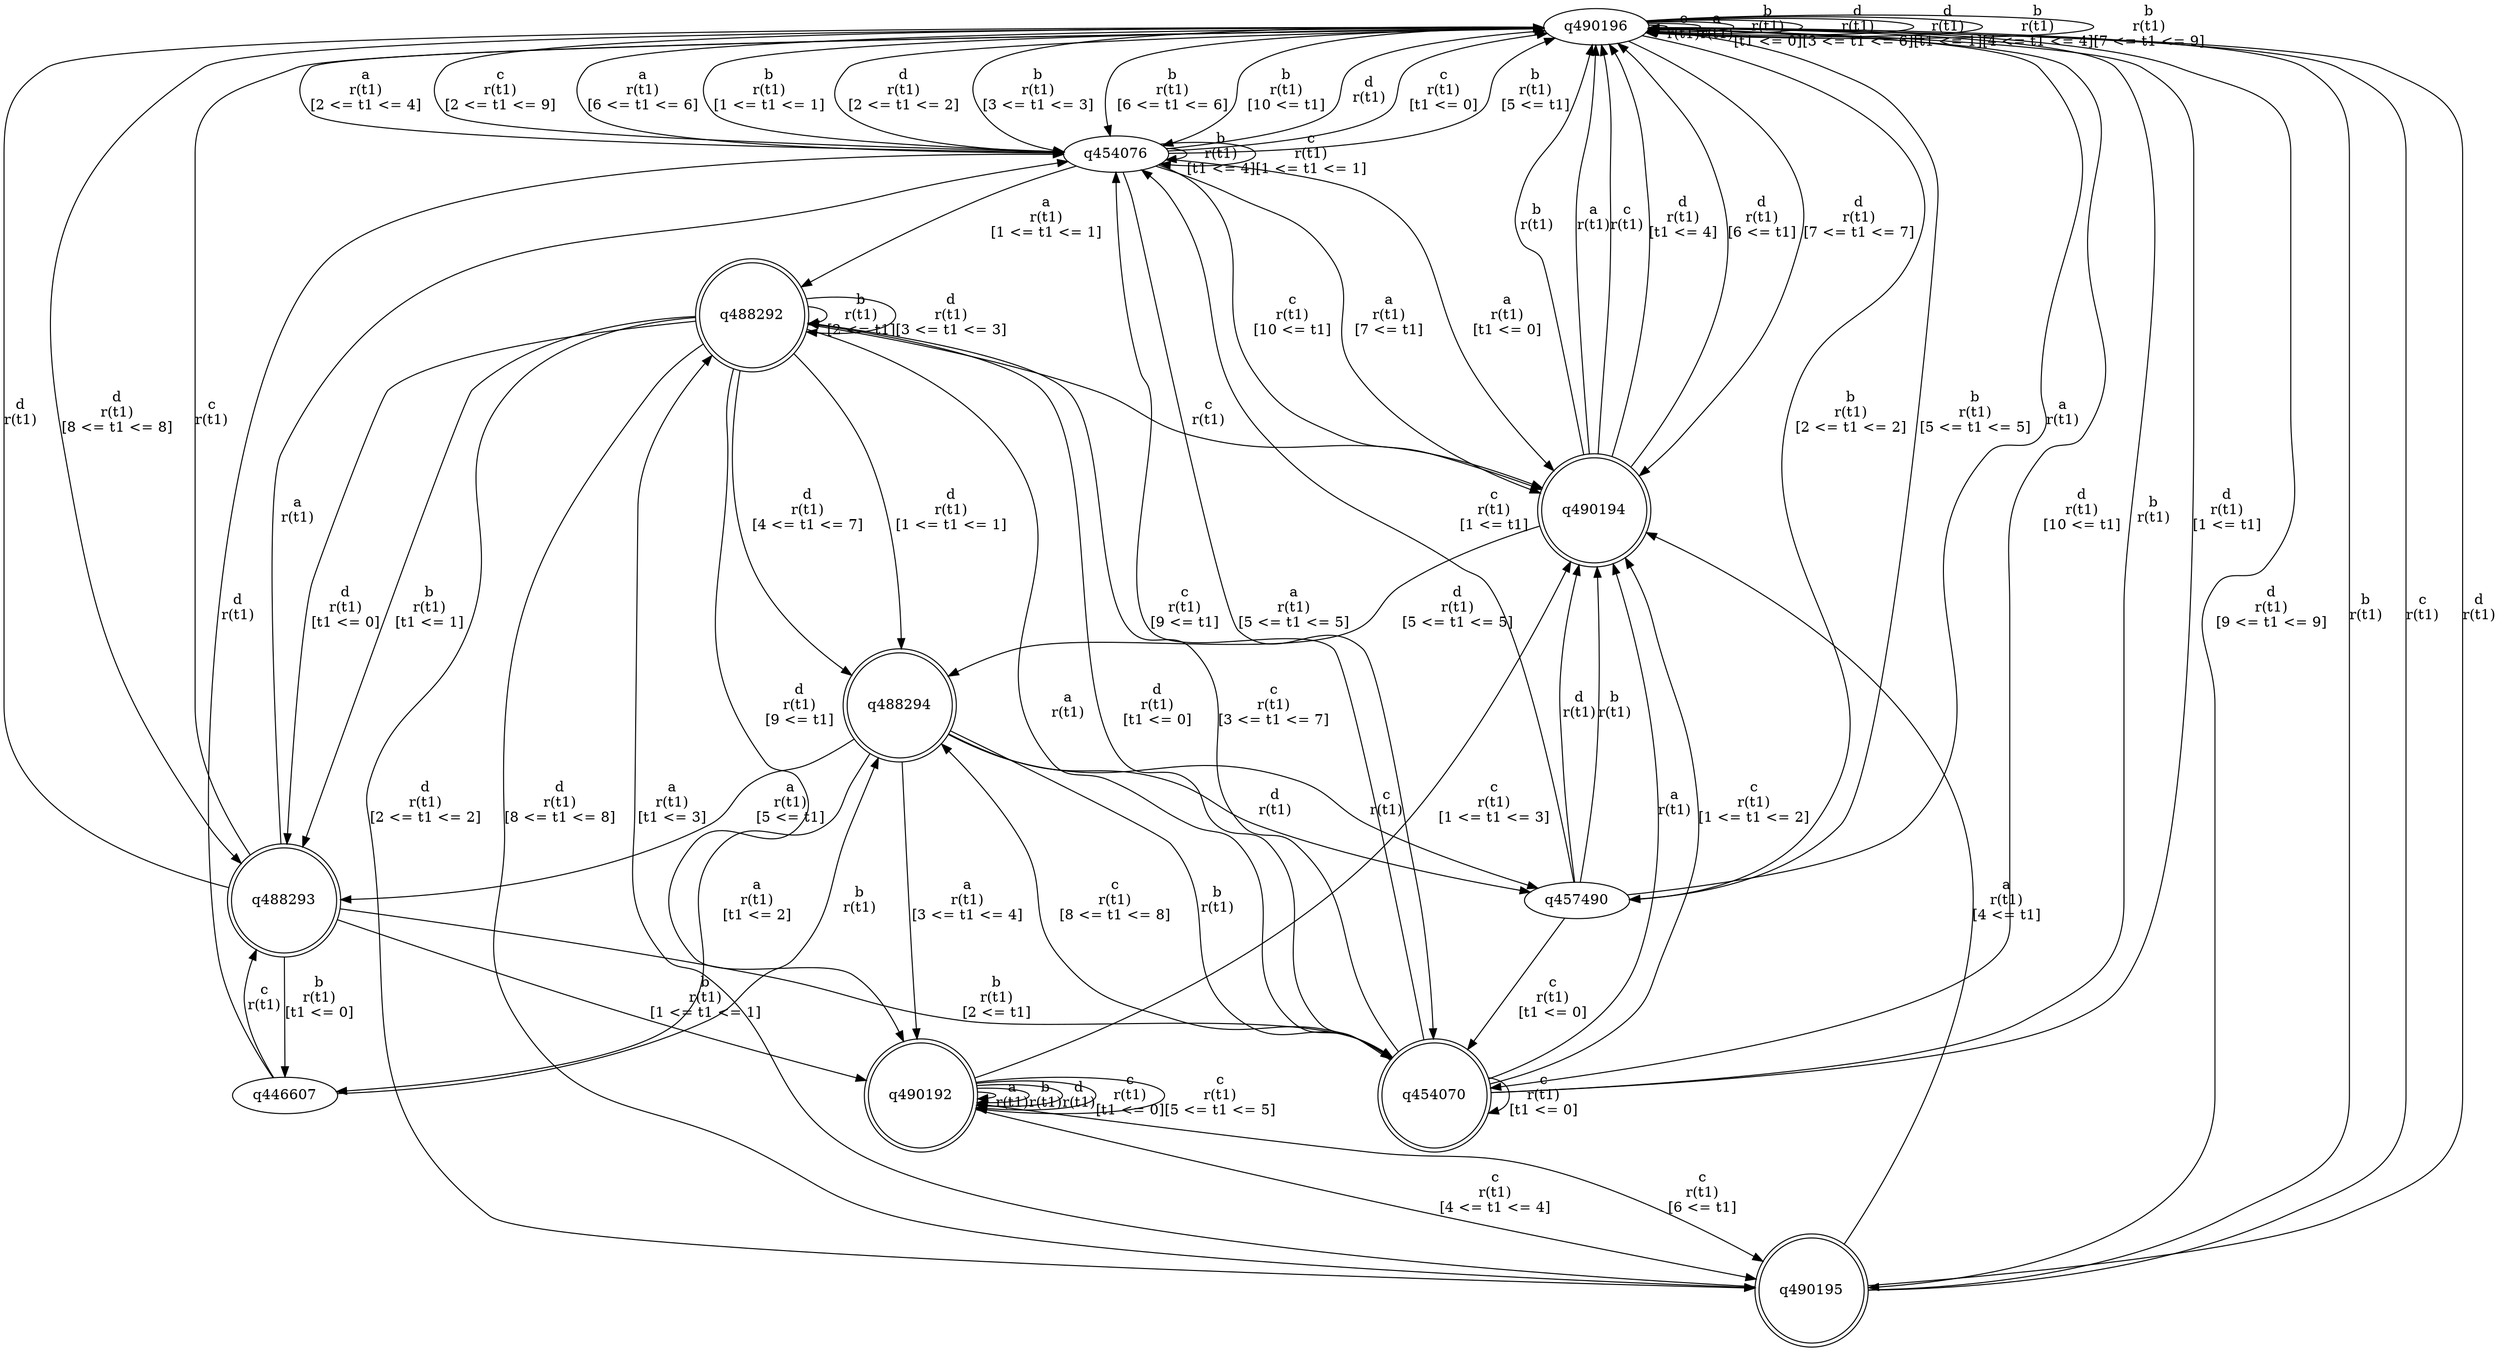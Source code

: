 digraph "tests_1/test35/solution101/solution_verwer" {
	q490196[label=q490196]
	q454076[label=q454076]
	q490194[label=q490194 shape=doublecircle]
	q488294[label=q488294 shape=doublecircle]
	q457490[label=q457490]
	q454070[label=q454070 shape=doublecircle]
	q488292[label=q488292 shape=doublecircle]
	q488293[label=q488293 shape=doublecircle]
	q446607[label=q446607]
	q490192[label=q490192 shape=doublecircle]
	q490195[label=q490195 shape=doublecircle]
	q490196 -> q490196[label="c\nr(t1)\n"]
	q490196 -> q490196[label="a\nr(t1)\n"]
	q490196 -> q490196[label="b\nr(t1)\n[t1 <= 0]"]
	q490196 -> q454076[label="b\nr(t1)\n[1 <= t1 <= 1]"]
	q454076 -> q490196[label="d\nr(t1)\n"]
	q454076 -> q490196[label="c\nr(t1)\n[t1 <= 0]"]
	q454076 -> q490196[label="b\nr(t1)\n[5 <= t1]"]
	q454076 -> q454076[label="b\nr(t1)\n[t1 <= 4]"]
	q454076 -> q490194[label="a\nr(t1)\n[t1 <= 0]"]
	q490194 -> q490196[label="b\nr(t1)\n"]
	q490194 -> q490196[label="a\nr(t1)\n"]
	q490194 -> q490196[label="c\nr(t1)\n"]
	q490194 -> q490196[label="d\nr(t1)\n[t1 <= 4]"]
	q490194 -> q488294[label="d\nr(t1)\n[5 <= t1 <= 5]"]
	q488294 -> q457490[label="c\nr(t1)\n"]
	q457490 -> q490196[label="a\nr(t1)\n"]
	q457490 -> q490194[label="d\nr(t1)\n"]
	q457490 -> q490194[label="b\nr(t1)\n"]
	q457490 -> q454070[label="c\nr(t1)\n[t1 <= 0]"]
	q454070 -> q490194[label="a\nr(t1)\n"]
	q454070 -> q490196[label="b\nr(t1)\n"]
	q454070 -> q454070[label="c\nr(t1)\n[t1 <= 0]"]
	q454070 -> q488292[label="d\nr(t1)\n[t1 <= 0]"]
	q488292 -> q490194[label="c\nr(t1)\n"]
	q488292 -> q454070[label="a\nr(t1)\n"]
	q488292 -> q488293[label="d\nr(t1)\n[t1 <= 0]"]
	q488293 -> q490196[label="c\nr(t1)\n"]
	q488293 -> q490196[label="d\nr(t1)\n"]
	q488293 -> q454076[label="a\nr(t1)\n"]
	q488293 -> q446607[label="b\nr(t1)\n[t1 <= 0]"]
	q446607 -> q488293[label="c\nr(t1)\n"]
	q446607 -> q454076[label="d\nr(t1)\n"]
	q446607 -> q488294[label="b\nr(t1)\n"]
	q488293 -> q490192[label="b\nr(t1)\n[1 <= t1 <= 1]"]
	q490192 -> q490192[label="a\nr(t1)\n"]
	q490192 -> q490192[label="b\nr(t1)\n"]
	q490192 -> q490192[label="d\nr(t1)\n"]
	q490192 -> q490192[label="c\nr(t1)\n[t1 <= 0]"]
	q490192 -> q490194[label="c\nr(t1)\n[1 <= t1 <= 3]"]
	q490192 -> q490195[label="c\nr(t1)\n[4 <= t1 <= 4]"]
	q490195 -> q490196[label="b\nr(t1)\n"]
	q490195 -> q490196[label="c\nr(t1)\n"]
	q490195 -> q490196[label="d\nr(t1)\n"]
	q490195 -> q488292[label="a\nr(t1)\n[t1 <= 3]"]
	q490195 -> q490194[label="a\nr(t1)\n[4 <= t1]"]
	q490192 -> q490192[label="c\nr(t1)\n[5 <= t1 <= 5]"]
	q490192 -> q490195[label="c\nr(t1)\n[6 <= t1]"]
	q488293 -> q454070[label="b\nr(t1)\n[2 <= t1]"]
	q488292 -> q488293[label="b\nr(t1)\n[t1 <= 1]"]
	q488292 -> q488292[label="b\nr(t1)\n[2 <= t1]"]
	q488292 -> q488294[label="d\nr(t1)\n[1 <= t1 <= 1]"]
	q488292 -> q490195[label="d\nr(t1)\n[2 <= t1 <= 2]"]
	q488292 -> q488292[label="d\nr(t1)\n[3 <= t1 <= 3]"]
	q488292 -> q488294[label="d\nr(t1)\n[4 <= t1 <= 7]"]
	q488292 -> q490195[label="d\nr(t1)\n[8 <= t1 <= 8]"]
	q488292 -> q490192[label="d\nr(t1)\n[9 <= t1]"]
	q454070 -> q490196[label="d\nr(t1)\n[1 <= t1]"]
	q454070 -> q490194[label="c\nr(t1)\n[1 <= t1 <= 2]"]
	q454070 -> q454076[label="c\nr(t1)\n[9 <= t1]"]
	q454070 -> q488294[label="c\nr(t1)\n[8 <= t1 <= 8]"]
	q454070 -> q488292[label="c\nr(t1)\n[3 <= t1 <= 7]"]
	q457490 -> q454076[label="c\nr(t1)\n[1 <= t1]"]
	q488294 -> q454070[label="b\nr(t1)\n"]
	q488294 -> q446607[label="a\nr(t1)\n[t1 <= 2]"]
	q488294 -> q488293[label="a\nr(t1)\n[5 <= t1]"]
	q488294 -> q457490[label="d\nr(t1)\n"]
	q488294 -> q490192[label="a\nr(t1)\n[3 <= t1 <= 4]"]
	q490194 -> q490196[label="d\nr(t1)\n[6 <= t1]"]
	q454076 -> q454076[label="c\nr(t1)\n[1 <= t1 <= 1]"]
	q454076 -> q488292[label="a\nr(t1)\n[1 <= t1 <= 1]"]
	q454076 -> q490196[label="a\nr(t1)\n[2 <= t1 <= 4]"]
	q454076 -> q454070[label="a\nr(t1)\n[5 <= t1 <= 5]"]
	q454076 -> q490194[label="c\nr(t1)\n[10 <= t1]"]
	q454076 -> q490196[label="c\nr(t1)\n[2 <= t1 <= 9]"]
	q454076 -> q490196[label="a\nr(t1)\n[6 <= t1 <= 6]"]
	q454076 -> q490194[label="a\nr(t1)\n[7 <= t1]"]
	q490196 -> q490196[label="d\nr(t1)\n[3 <= t1 <= 6]"]
	q490196 -> q454076[label="d\nr(t1)\n[2 <= t1 <= 2]"]
	q490196 -> q490196[label="d\nr(t1)\n[t1 <= 1]"]
	q490196 -> q490194[label="d\nr(t1)\n[7 <= t1 <= 7]"]
	q490196 -> q457490[label="b\nr(t1)\n[2 <= t1 <= 2]"]
	q490196 -> q488293[label="d\nr(t1)\n[8 <= t1 <= 8]"]
	q490196 -> q454076[label="b\nr(t1)\n[3 <= t1 <= 3]"]
	q490196 -> q490195[label="d\nr(t1)\n[9 <= t1 <= 9]"]
	q490196 -> q454070[label="d\nr(t1)\n[10 <= t1]"]
	q490196 -> q490196[label="b\nr(t1)\n[4 <= t1 <= 4]"]
	q490196 -> q457490[label="b\nr(t1)\n[5 <= t1 <= 5]"]
	q490196 -> q454076[label="b\nr(t1)\n[6 <= t1 <= 6]"]
	q490196 -> q454076[label="b\nr(t1)\n[10 <= t1]"]
	q490196 -> q490196[label="b\nr(t1)\n[7 <= t1 <= 9]"]
}

